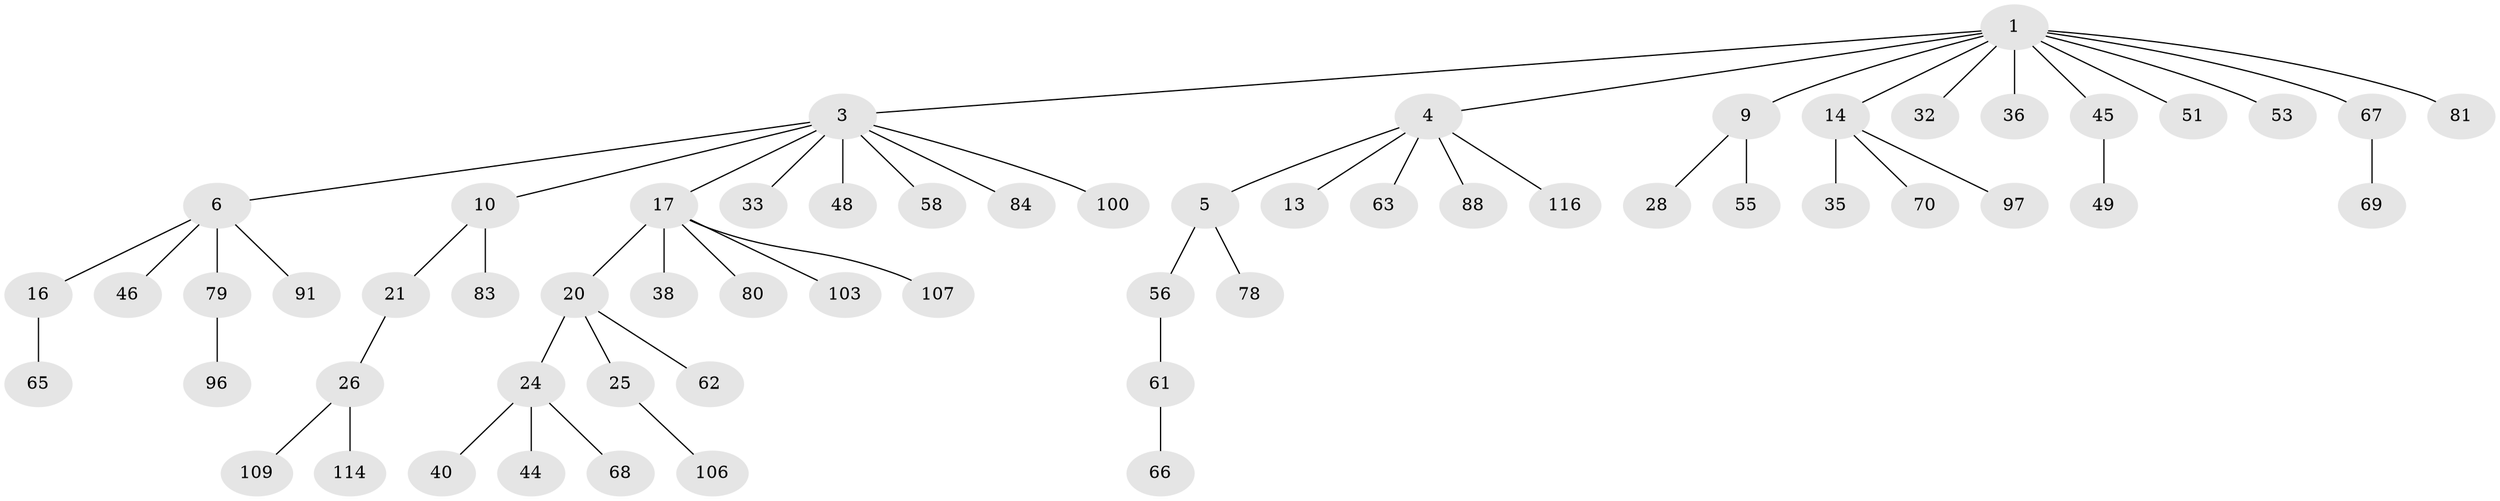 // original degree distribution, {7: 0.01680672268907563, 6: 0.01680672268907563, 8: 0.008403361344537815, 3: 0.12605042016806722, 4: 0.04201680672268908, 2: 0.29411764705882354, 1: 0.4789915966386555, 5: 0.01680672268907563}
// Generated by graph-tools (version 1.1) at 2025/15/03/09/25 04:15:25]
// undirected, 59 vertices, 58 edges
graph export_dot {
graph [start="1"]
  node [color=gray90,style=filled];
  1 [super="+2"];
  3 [super="+8"];
  4;
  5 [super="+41+34"];
  6 [super="+11+7"];
  9 [super="+12"];
  10 [super="+23+52"];
  13;
  14 [super="+29+19+64+18"];
  16;
  17 [super="+43+39+27"];
  20;
  21;
  24 [super="+50+111+30"];
  25 [super="+59"];
  26;
  28 [super="+47"];
  32 [super="+87"];
  33 [super="+104"];
  35;
  36;
  38;
  40 [super="+42+86"];
  44 [super="+108"];
  45;
  46;
  48 [super="+98+71"];
  49 [super="+112"];
  51 [super="+82"];
  53;
  55;
  56;
  58;
  61;
  62 [super="+119"];
  63 [super="+110+105+93"];
  65 [super="+113"];
  66;
  67 [super="+77"];
  68;
  69 [super="+92"];
  70;
  78 [super="+102"];
  79;
  80;
  81;
  83;
  84 [super="+99"];
  88 [super="+118"];
  91;
  96;
  97;
  100;
  103 [super="+117"];
  106;
  107;
  109;
  114;
  116;
  1 -- 3;
  1 -- 4;
  1 -- 9;
  1 -- 14;
  1 -- 36;
  1 -- 67;
  1 -- 32;
  1 -- 81;
  1 -- 51;
  1 -- 53;
  1 -- 45;
  3 -- 6;
  3 -- 17;
  3 -- 33;
  3 -- 48;
  3 -- 58;
  3 -- 84;
  3 -- 10;
  3 -- 100;
  4 -- 5;
  4 -- 13;
  4 -- 63;
  4 -- 88;
  4 -- 116;
  5 -- 78;
  5 -- 56;
  6 -- 16;
  6 -- 46;
  6 -- 91;
  6 -- 79;
  9 -- 28;
  9 -- 55;
  10 -- 21;
  10 -- 83;
  14 -- 35;
  14 -- 97;
  14 -- 70;
  16 -- 65;
  17 -- 20;
  17 -- 103;
  17 -- 107;
  17 -- 80;
  17 -- 38;
  20 -- 24;
  20 -- 25;
  20 -- 62;
  21 -- 26;
  24 -- 44;
  24 -- 40;
  24 -- 68;
  25 -- 106;
  26 -- 109;
  26 -- 114;
  45 -- 49;
  56 -- 61;
  61 -- 66;
  67 -- 69;
  79 -- 96;
}
